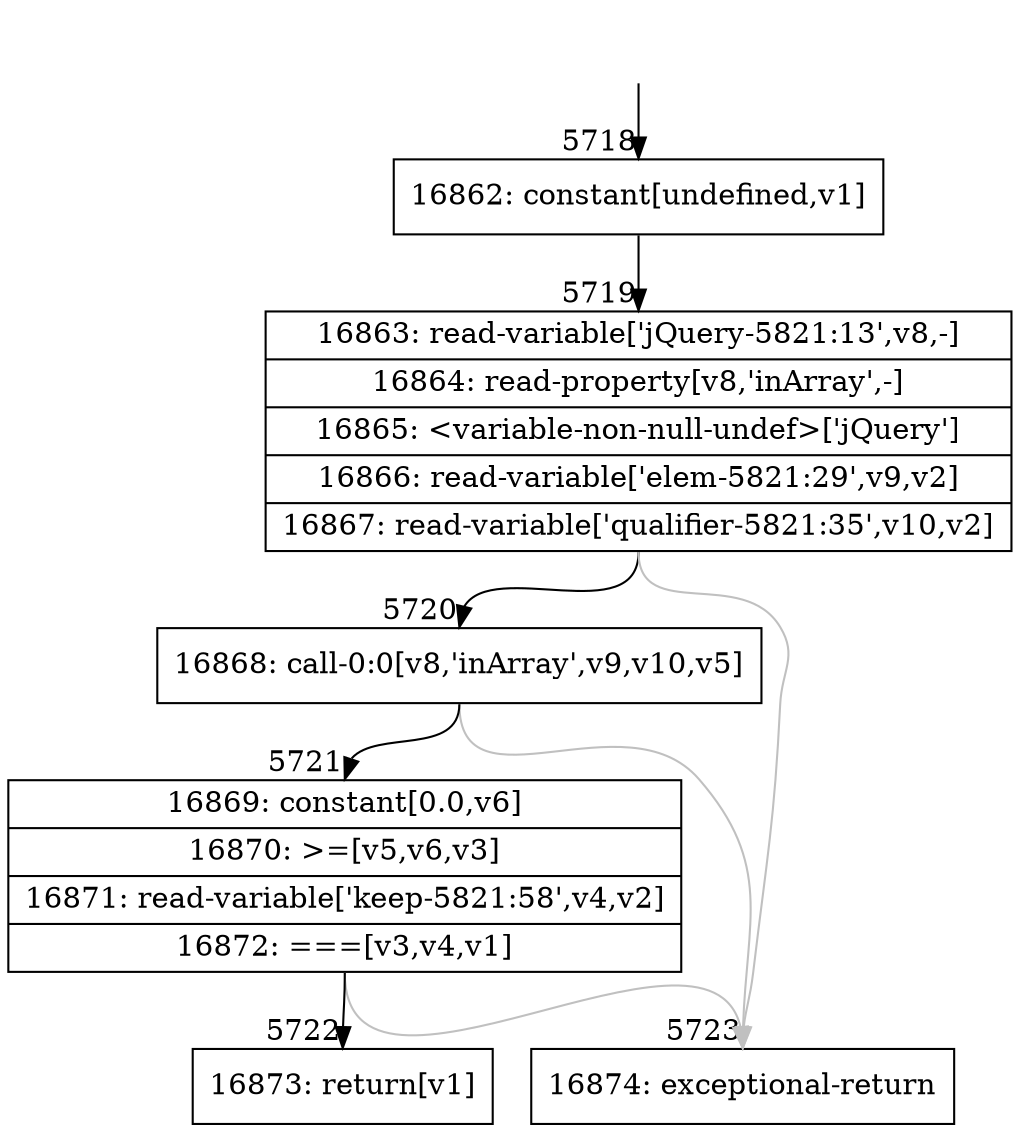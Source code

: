 digraph {
rankdir="TD"
BB_entry371[shape=none,label=""];
BB_entry371 -> BB5718 [tailport=s, headport=n, headlabel="    5718"]
BB5718 [shape=record label="{16862: constant[undefined,v1]}" ] 
BB5718 -> BB5719 [tailport=s, headport=n, headlabel="      5719"]
BB5719 [shape=record label="{16863: read-variable['jQuery-5821:13',v8,-]|16864: read-property[v8,'inArray',-]|16865: \<variable-non-null-undef\>['jQuery']|16866: read-variable['elem-5821:29',v9,v2]|16867: read-variable['qualifier-5821:35',v10,v2]}" ] 
BB5719 -> BB5720 [tailport=s, headport=n, headlabel="      5720"]
BB5719 -> BB5723 [tailport=s, headport=n, color=gray, headlabel="      5723"]
BB5720 [shape=record label="{16868: call-0:0[v8,'inArray',v9,v10,v5]}" ] 
BB5720 -> BB5721 [tailport=s, headport=n, headlabel="      5721"]
BB5720 -> BB5723 [tailport=s, headport=n, color=gray]
BB5721 [shape=record label="{16869: constant[0.0,v6]|16870: \>=[v5,v6,v3]|16871: read-variable['keep-5821:58',v4,v2]|16872: ===[v3,v4,v1]}" ] 
BB5721 -> BB5722 [tailport=s, headport=n, headlabel="      5722"]
BB5721 -> BB5723 [tailport=s, headport=n, color=gray]
BB5722 [shape=record label="{16873: return[v1]}" ] 
BB5723 [shape=record label="{16874: exceptional-return}" ] 
}
